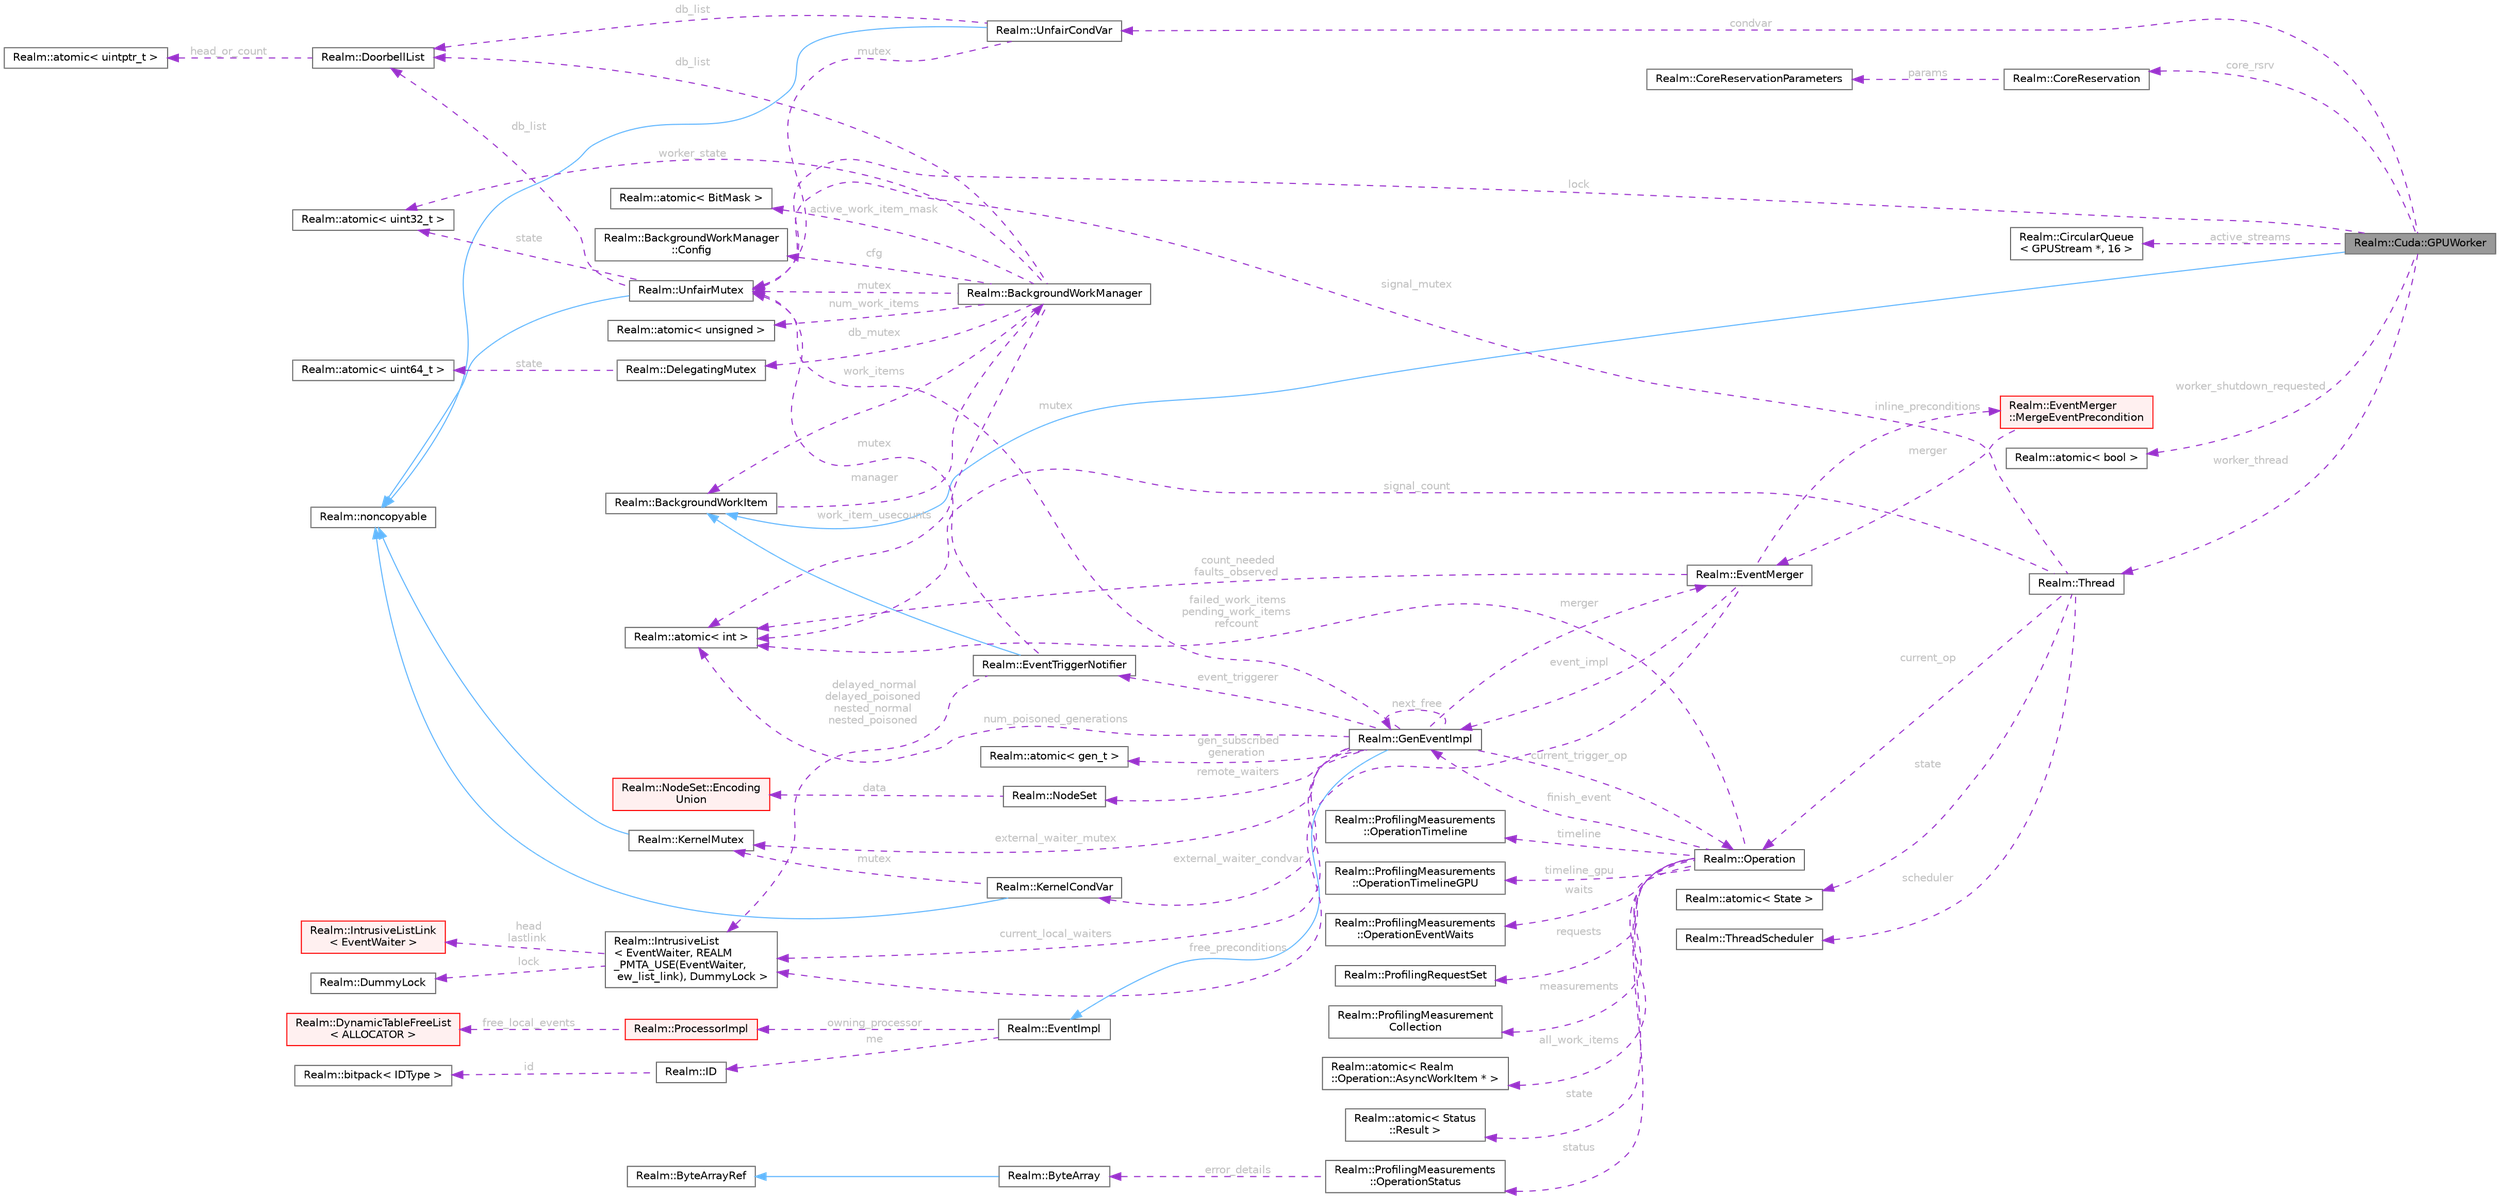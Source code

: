 digraph "Realm::Cuda::GPUWorker"
{
 // LATEX_PDF_SIZE
  bgcolor="transparent";
  edge [fontname=Helvetica,fontsize=10,labelfontname=Helvetica,labelfontsize=10];
  node [fontname=Helvetica,fontsize=10,shape=box,height=0.2,width=0.4];
  rankdir="LR";
  Node1 [id="Node000001",label="Realm::Cuda::GPUWorker",height=0.2,width=0.4,color="gray40", fillcolor="grey60", style="filled", fontcolor="black",tooltip=" "];
  Node2 -> Node1 [id="edge1_Node000001_Node000002",dir="back",color="steelblue1",style="solid",tooltip=" "];
  Node2 [id="Node000002",label="Realm::BackgroundWorkItem",height=0.2,width=0.4,color="gray40", fillcolor="white", style="filled",URL="$classRealm_1_1BackgroundWorkItem.html",tooltip=" "];
  Node3 -> Node2 [id="edge2_Node000002_Node000003",dir="back",color="darkorchid3",style="dashed",tooltip=" ",label=" manager",fontcolor="grey" ];
  Node3 [id="Node000003",label="Realm::BackgroundWorkManager",height=0.2,width=0.4,color="gray40", fillcolor="white", style="filled",URL="$classRealm_1_1BackgroundWorkManager.html",tooltip=" "];
  Node4 -> Node3 [id="edge3_Node000003_Node000004",dir="back",color="darkorchid3",style="dashed",tooltip=" ",label=" cfg",fontcolor="grey" ];
  Node4 [id="Node000004",label="Realm::BackgroundWorkManager\l::Config",height=0.2,width=0.4,color="gray40", fillcolor="white", style="filled",URL="$structRealm_1_1BackgroundWorkManager_1_1Config.html",tooltip=" "];
  Node5 -> Node3 [id="edge4_Node000003_Node000005",dir="back",color="darkorchid3",style="dashed",tooltip=" ",label=" mutex",fontcolor="grey" ];
  Node5 [id="Node000005",label="Realm::UnfairMutex",height=0.2,width=0.4,color="gray40", fillcolor="white", style="filled",URL="$classRealm_1_1UnfairMutex.html",tooltip=" "];
  Node6 -> Node5 [id="edge5_Node000005_Node000006",dir="back",color="steelblue1",style="solid",tooltip=" "];
  Node6 [id="Node000006",label="Realm::noncopyable",height=0.2,width=0.4,color="gray40", fillcolor="white", style="filled",URL="$classRealm_1_1noncopyable.html",tooltip=" "];
  Node7 -> Node5 [id="edge6_Node000005_Node000007",dir="back",color="darkorchid3",style="dashed",tooltip=" ",label=" state",fontcolor="grey" ];
  Node7 [id="Node000007",label="Realm::atomic\< uint32_t \>",height=0.2,width=0.4,color="gray40", fillcolor="white", style="filled",URL="$classRealm_1_1atomic.html",tooltip=" "];
  Node8 -> Node5 [id="edge7_Node000005_Node000008",dir="back",color="darkorchid3",style="dashed",tooltip=" ",label=" db_list",fontcolor="grey" ];
  Node8 [id="Node000008",label="Realm::DoorbellList",height=0.2,width=0.4,color="gray40", fillcolor="white", style="filled",URL="$classRealm_1_1DoorbellList.html",tooltip=" "];
  Node9 -> Node8 [id="edge8_Node000008_Node000009",dir="back",color="darkorchid3",style="dashed",tooltip=" ",label=" head_or_count",fontcolor="grey" ];
  Node9 [id="Node000009",label="Realm::atomic\< uintptr_t \>",height=0.2,width=0.4,color="gray40", fillcolor="white", style="filled",URL="$classRealm_1_1atomic.html",tooltip=" "];
  Node10 -> Node3 [id="edge9_Node000003_Node000010",dir="back",color="darkorchid3",style="dashed",tooltip=" ",label=" num_work_items",fontcolor="grey" ];
  Node10 [id="Node000010",label="Realm::atomic\< unsigned \>",height=0.2,width=0.4,color="gray40", fillcolor="white", style="filled",URL="$classRealm_1_1atomic.html",tooltip=" "];
  Node11 -> Node3 [id="edge10_Node000003_Node000011",dir="back",color="darkorchid3",style="dashed",tooltip=" ",label=" active_work_item_mask",fontcolor="grey" ];
  Node11 [id="Node000011",label="Realm::atomic\< BitMask \>",height=0.2,width=0.4,color="gray40", fillcolor="white", style="filled",URL="$classRealm_1_1atomic.html",tooltip=" "];
  Node12 -> Node3 [id="edge11_Node000003_Node000012",dir="back",color="darkorchid3",style="dashed",tooltip=" ",label=" work_item_usecounts",fontcolor="grey" ];
  Node12 [id="Node000012",label="Realm::atomic\< int \>",height=0.2,width=0.4,color="gray40", fillcolor="white", style="filled",URL="$classRealm_1_1atomic.html",tooltip=" "];
  Node2 -> Node3 [id="edge12_Node000003_Node000002",dir="back",color="darkorchid3",style="dashed",tooltip=" ",label=" work_items",fontcolor="grey" ];
  Node7 -> Node3 [id="edge13_Node000003_Node000007",dir="back",color="darkorchid3",style="dashed",tooltip=" ",label=" worker_state",fontcolor="grey" ];
  Node13 -> Node3 [id="edge14_Node000003_Node000013",dir="back",color="darkorchid3",style="dashed",tooltip=" ",label=" db_mutex",fontcolor="grey" ];
  Node13 [id="Node000013",label="Realm::DelegatingMutex",height=0.2,width=0.4,color="gray40", fillcolor="white", style="filled",URL="$classRealm_1_1DelegatingMutex.html",tooltip=" "];
  Node14 -> Node13 [id="edge15_Node000013_Node000014",dir="back",color="darkorchid3",style="dashed",tooltip=" ",label=" state",fontcolor="grey" ];
  Node14 [id="Node000014",label="Realm::atomic\< uint64_t \>",height=0.2,width=0.4,color="gray40", fillcolor="white", style="filled",URL="$classRealm_1_1atomic.html",tooltip=" "];
  Node8 -> Node3 [id="edge16_Node000003_Node000008",dir="back",color="darkorchid3",style="dashed",tooltip=" ",label=" db_list",fontcolor="grey" ];
  Node5 -> Node1 [id="edge17_Node000001_Node000005",dir="back",color="darkorchid3",style="dashed",tooltip=" ",label=" lock",fontcolor="grey" ];
  Node15 -> Node1 [id="edge18_Node000001_Node000015",dir="back",color="darkorchid3",style="dashed",tooltip=" ",label=" condvar",fontcolor="grey" ];
  Node15 [id="Node000015",label="Realm::UnfairCondVar",height=0.2,width=0.4,color="gray40", fillcolor="white", style="filled",URL="$classRealm_1_1UnfairCondVar.html",tooltip=" "];
  Node6 -> Node15 [id="edge19_Node000015_Node000006",dir="back",color="steelblue1",style="solid",tooltip=" "];
  Node5 -> Node15 [id="edge20_Node000015_Node000005",dir="back",color="darkorchid3",style="dashed",tooltip=" ",label=" mutex",fontcolor="grey" ];
  Node8 -> Node15 [id="edge21_Node000015_Node000008",dir="back",color="darkorchid3",style="dashed",tooltip=" ",label=" db_list",fontcolor="grey" ];
  Node16 -> Node1 [id="edge22_Node000001_Node000016",dir="back",color="darkorchid3",style="dashed",tooltip=" ",label=" active_streams",fontcolor="grey" ];
  Node16 [id="Node000016",label="Realm::CircularQueue\l\< GPUStream *, 16 \>",height=0.2,width=0.4,color="gray40", fillcolor="white", style="filled",URL="$classRealm_1_1CircularQueue.html",tooltip=" "];
  Node17 -> Node1 [id="edge23_Node000001_Node000017",dir="back",color="darkorchid3",style="dashed",tooltip=" ",label=" core_rsrv",fontcolor="grey" ];
  Node17 [id="Node000017",label="Realm::CoreReservation",height=0.2,width=0.4,color="gray40", fillcolor="white", style="filled",URL="$classRealm_1_1CoreReservation.html",tooltip=" "];
  Node18 -> Node17 [id="edge24_Node000017_Node000018",dir="back",color="darkorchid3",style="dashed",tooltip=" ",label=" params",fontcolor="grey" ];
  Node18 [id="Node000018",label="Realm::CoreReservationParameters",height=0.2,width=0.4,color="gray40", fillcolor="white", style="filled",URL="$classRealm_1_1CoreReservationParameters.html",tooltip=" "];
  Node19 -> Node1 [id="edge25_Node000001_Node000019",dir="back",color="darkorchid3",style="dashed",tooltip=" ",label=" worker_thread",fontcolor="grey" ];
  Node19 [id="Node000019",label="Realm::Thread",height=0.2,width=0.4,color="gray40", fillcolor="white", style="filled",URL="$classRealm_1_1Thread.html",tooltip=" "];
  Node20 -> Node19 [id="edge26_Node000019_Node000020",dir="back",color="darkorchid3",style="dashed",tooltip=" ",label=" state",fontcolor="grey" ];
  Node20 [id="Node000020",label="Realm::atomic\< State \>",height=0.2,width=0.4,color="gray40", fillcolor="white", style="filled",URL="$classRealm_1_1atomic.html",tooltip=" "];
  Node21 -> Node19 [id="edge27_Node000019_Node000021",dir="back",color="darkorchid3",style="dashed",tooltip=" ",label=" scheduler",fontcolor="grey" ];
  Node21 [id="Node000021",label="Realm::ThreadScheduler",height=0.2,width=0.4,color="gray40", fillcolor="white", style="filled",URL="$classRealm_1_1ThreadScheduler.html",tooltip=" "];
  Node22 -> Node19 [id="edge28_Node000019_Node000022",dir="back",color="darkorchid3",style="dashed",tooltip=" ",label=" current_op",fontcolor="grey" ];
  Node22 [id="Node000022",label="Realm::Operation",height=0.2,width=0.4,color="gray40", fillcolor="white", style="filled",URL="$classRealm_1_1Operation.html",tooltip=" "];
  Node23 -> Node22 [id="edge29_Node000022_Node000023",dir="back",color="darkorchid3",style="dashed",tooltip=" ",label=" finish_event",fontcolor="grey" ];
  Node23 [id="Node000023",label="Realm::GenEventImpl",height=0.2,width=0.4,color="gray40", fillcolor="white", style="filled",URL="$classRealm_1_1GenEventImpl.html",tooltip=" "];
  Node24 -> Node23 [id="edge30_Node000023_Node000024",dir="back",color="steelblue1",style="solid",tooltip=" "];
  Node24 [id="Node000024",label="Realm::EventImpl",height=0.2,width=0.4,color="gray40", fillcolor="white", style="filled",URL="$classRealm_1_1EventImpl.html",tooltip=" "];
  Node25 -> Node24 [id="edge31_Node000024_Node000025",dir="back",color="darkorchid3",style="dashed",tooltip=" ",label=" me",fontcolor="grey" ];
  Node25 [id="Node000025",label="Realm::ID",height=0.2,width=0.4,color="gray40", fillcolor="white", style="filled",URL="$classRealm_1_1ID.html",tooltip=" "];
  Node26 -> Node25 [id="edge32_Node000025_Node000026",dir="back",color="darkorchid3",style="dashed",tooltip=" ",label=" id",fontcolor="grey" ];
  Node26 [id="Node000026",label="Realm::bitpack\< IDType \>",height=0.2,width=0.4,color="gray40", fillcolor="white", style="filled",URL="$classRealm_1_1bitpack.html",tooltip=" "];
  Node27 -> Node24 [id="edge33_Node000024_Node000027",dir="back",color="darkorchid3",style="dashed",tooltip=" ",label=" owning_processor",fontcolor="grey" ];
  Node27 [id="Node000027",label="Realm::ProcessorImpl",height=0.2,width=0.4,color="red", fillcolor="#FFF0F0", style="filled",URL="$classRealm_1_1ProcessorImpl.html",tooltip=" "];
  Node28 -> Node27 [id="edge34_Node000027_Node000028",dir="back",color="darkorchid3",style="dashed",tooltip=" ",label=" free_local_events",fontcolor="grey" ];
  Node28 [id="Node000028",label="Realm::DynamicTableFreeList\l\< ALLOCATOR \>",height=0.2,width=0.4,color="red", fillcolor="#FFF0F0", style="filled",URL="$classRealm_1_1DynamicTableFreeList.html",tooltip=" "];
  Node31 -> Node23 [id="edge35_Node000023_Node000031",dir="back",color="darkorchid3",style="dashed",tooltip=" ",label=" gen_subscribed\ngeneration",fontcolor="grey" ];
  Node31 [id="Node000031",label="Realm::atomic\< gen_t \>",height=0.2,width=0.4,color="gray40", fillcolor="white", style="filled",URL="$classRealm_1_1atomic.html",tooltip=" "];
  Node12 -> Node23 [id="edge36_Node000023_Node000012",dir="back",color="darkorchid3",style="dashed",tooltip=" ",label=" num_poisoned_generations",fontcolor="grey" ];
  Node23 -> Node23 [id="edge37_Node000023_Node000023",dir="back",color="darkorchid3",style="dashed",tooltip=" ",label=" next_free",fontcolor="grey" ];
  Node32 -> Node23 [id="edge38_Node000023_Node000032",dir="back",color="darkorchid3",style="dashed",tooltip=" ",label=" merger",fontcolor="grey" ];
  Node32 [id="Node000032",label="Realm::EventMerger",height=0.2,width=0.4,color="gray40", fillcolor="white", style="filled",URL="$classRealm_1_1EventMerger.html",tooltip=" "];
  Node23 -> Node32 [id="edge39_Node000032_Node000023",dir="back",color="darkorchid3",style="dashed",tooltip=" ",label=" event_impl",fontcolor="grey" ];
  Node12 -> Node32 [id="edge40_Node000032_Node000012",dir="back",color="darkorchid3",style="dashed",tooltip=" ",label=" count_needed\nfaults_observed",fontcolor="grey" ];
  Node33 -> Node32 [id="edge41_Node000032_Node000033",dir="back",color="darkorchid3",style="dashed",tooltip=" ",label=" inline_preconditions",fontcolor="grey" ];
  Node33 [id="Node000033",label="Realm::EventMerger\l::MergeEventPrecondition",height=0.2,width=0.4,color="red", fillcolor="#FFF0F0", style="filled",URL="$classRealm_1_1EventMerger_1_1MergeEventPrecondition.html",tooltip=" "];
  Node32 -> Node33 [id="edge42_Node000033_Node000032",dir="back",color="darkorchid3",style="dashed",tooltip=" ",label=" merger",fontcolor="grey" ];
  Node36 -> Node32 [id="edge43_Node000032_Node000036",dir="back",color="darkorchid3",style="dashed",tooltip=" ",label=" free_preconditions",fontcolor="grey" ];
  Node36 [id="Node000036",label="Realm::IntrusiveList\l\< EventWaiter, REALM\l_PMTA_USE(EventWaiter,\l ew_list_link), DummyLock \>",height=0.2,width=0.4,color="gray40", fillcolor="white", style="filled",URL="$classRealm_1_1IntrusiveList.html",tooltip=" "];
  Node37 -> Node36 [id="edge44_Node000036_Node000037",dir="back",color="darkorchid3",style="dashed",tooltip=" ",label=" lock",fontcolor="grey" ];
  Node37 [id="Node000037",label="Realm::DummyLock",height=0.2,width=0.4,color="gray40", fillcolor="white", style="filled",URL="$classRealm_1_1DummyLock.html",tooltip=" "];
  Node38 -> Node36 [id="edge45_Node000036_Node000038",dir="back",color="darkorchid3",style="dashed",tooltip=" ",label=" head\nlastlink",fontcolor="grey" ];
  Node38 [id="Node000038",label="Realm::IntrusiveListLink\l\< EventWaiter \>",height=0.2,width=0.4,color="red", fillcolor="#FFF0F0", style="filled",URL="$structRealm_1_1IntrusiveListLink.html",tooltip=" "];
  Node39 -> Node23 [id="edge46_Node000023_Node000039",dir="back",color="darkorchid3",style="dashed",tooltip=" ",label=" event_triggerer",fontcolor="grey" ];
  Node39 [id="Node000039",label="Realm::EventTriggerNotifier",height=0.2,width=0.4,color="gray40", fillcolor="white", style="filled",URL="$classRealm_1_1EventTriggerNotifier.html",tooltip=" "];
  Node2 -> Node39 [id="edge47_Node000039_Node000002",dir="back",color="steelblue1",style="solid",tooltip=" "];
  Node5 -> Node39 [id="edge48_Node000039_Node000005",dir="back",color="darkorchid3",style="dashed",tooltip=" ",label=" mutex",fontcolor="grey" ];
  Node36 -> Node39 [id="edge49_Node000039_Node000036",dir="back",color="darkorchid3",style="dashed",tooltip=" ",label=" delayed_normal\ndelayed_poisoned\nnested_normal\nnested_poisoned",fontcolor="grey" ];
  Node5 -> Node23 [id="edge50_Node000023_Node000005",dir="back",color="darkorchid3",style="dashed",tooltip=" ",label=" mutex",fontcolor="grey" ];
  Node22 -> Node23 [id="edge51_Node000023_Node000022",dir="back",color="darkorchid3",style="dashed",tooltip=" ",label=" current_trigger_op",fontcolor="grey" ];
  Node36 -> Node23 [id="edge52_Node000023_Node000036",dir="back",color="darkorchid3",style="dashed",tooltip=" ",label=" current_local_waiters",fontcolor="grey" ];
  Node40 -> Node23 [id="edge53_Node000023_Node000040",dir="back",color="darkorchid3",style="dashed",tooltip=" ",label=" external_waiter_mutex",fontcolor="grey" ];
  Node40 [id="Node000040",label="Realm::KernelMutex",height=0.2,width=0.4,color="gray40", fillcolor="white", style="filled",URL="$classRealm_1_1KernelMutex.html",tooltip=" "];
  Node6 -> Node40 [id="edge54_Node000040_Node000006",dir="back",color="steelblue1",style="solid",tooltip=" "];
  Node41 -> Node23 [id="edge55_Node000023_Node000041",dir="back",color="darkorchid3",style="dashed",tooltip=" ",label=" external_waiter_condvar",fontcolor="grey" ];
  Node41 [id="Node000041",label="Realm::KernelCondVar",height=0.2,width=0.4,color="gray40", fillcolor="white", style="filled",URL="$classRealm_1_1KernelCondVar.html",tooltip=" "];
  Node6 -> Node41 [id="edge56_Node000041_Node000006",dir="back",color="steelblue1",style="solid",tooltip=" "];
  Node40 -> Node41 [id="edge57_Node000041_Node000040",dir="back",color="darkorchid3",style="dashed",tooltip=" ",label=" mutex",fontcolor="grey" ];
  Node42 -> Node23 [id="edge58_Node000023_Node000042",dir="back",color="darkorchid3",style="dashed",tooltip=" ",label=" remote_waiters",fontcolor="grey" ];
  Node42 [id="Node000042",label="Realm::NodeSet",height=0.2,width=0.4,color="gray40", fillcolor="white", style="filled",URL="$classRealm_1_1NodeSet.html",tooltip=" "];
  Node43 -> Node42 [id="edge59_Node000042_Node000043",dir="back",color="darkorchid3",style="dashed",tooltip=" ",label=" data",fontcolor="grey" ];
  Node43 [id="Node000043",label="Realm::NodeSet::Encoding\lUnion",height=0.2,width=0.4,color="red", fillcolor="#FFF0F0", style="filled",URL="$unionRealm_1_1NodeSet_1_1EncodingUnion.html",tooltip=" "];
  Node12 -> Node22 [id="edge60_Node000022_Node000012",dir="back",color="darkorchid3",style="dashed",tooltip=" ",label=" failed_work_items\npending_work_items\nrefcount",fontcolor="grey" ];
  Node45 -> Node22 [id="edge61_Node000022_Node000045",dir="back",color="darkorchid3",style="dashed",tooltip=" ",label=" state",fontcolor="grey" ];
  Node45 [id="Node000045",label="Realm::atomic\< Status\l::Result \>",height=0.2,width=0.4,color="gray40", fillcolor="white", style="filled",URL="$classRealm_1_1atomic.html",tooltip=" "];
  Node46 -> Node22 [id="edge62_Node000022_Node000046",dir="back",color="darkorchid3",style="dashed",tooltip=" ",label=" status",fontcolor="grey" ];
  Node46 [id="Node000046",label="Realm::ProfilingMeasurements\l::OperationStatus",height=0.2,width=0.4,color="gray40", fillcolor="white", style="filled",URL="$structRealm_1_1ProfilingMeasurements_1_1OperationStatus.html",tooltip=" "];
  Node47 -> Node46 [id="edge63_Node000046_Node000047",dir="back",color="darkorchid3",style="dashed",tooltip=" ",label=" error_details",fontcolor="grey" ];
  Node47 [id="Node000047",label="Realm::ByteArray",height=0.2,width=0.4,color="gray40", fillcolor="white", style="filled",URL="$classRealm_1_1ByteArray.html",tooltip=" "];
  Node48 -> Node47 [id="edge64_Node000047_Node000048",dir="back",color="steelblue1",style="solid",tooltip=" "];
  Node48 [id="Node000048",label="Realm::ByteArrayRef",height=0.2,width=0.4,color="gray40", fillcolor="white", style="filled",URL="$classRealm_1_1ByteArrayRef.html",tooltip=" "];
  Node49 -> Node22 [id="edge65_Node000022_Node000049",dir="back",color="darkorchid3",style="dashed",tooltip=" ",label=" timeline",fontcolor="grey" ];
  Node49 [id="Node000049",label="Realm::ProfilingMeasurements\l::OperationTimeline",height=0.2,width=0.4,color="gray40", fillcolor="white", style="filled",URL="$structRealm_1_1ProfilingMeasurements_1_1OperationTimeline.html",tooltip=" "];
  Node50 -> Node22 [id="edge66_Node000022_Node000050",dir="back",color="darkorchid3",style="dashed",tooltip=" ",label=" timeline_gpu",fontcolor="grey" ];
  Node50 [id="Node000050",label="Realm::ProfilingMeasurements\l::OperationTimelineGPU",height=0.2,width=0.4,color="gray40", fillcolor="white", style="filled",URL="$structRealm_1_1ProfilingMeasurements_1_1OperationTimelineGPU.html",tooltip=" "];
  Node51 -> Node22 [id="edge67_Node000022_Node000051",dir="back",color="darkorchid3",style="dashed",tooltip=" ",label=" waits",fontcolor="grey" ];
  Node51 [id="Node000051",label="Realm::ProfilingMeasurements\l::OperationEventWaits",height=0.2,width=0.4,color="gray40", fillcolor="white", style="filled",URL="$structRealm_1_1ProfilingMeasurements_1_1OperationEventWaits.html",tooltip=" "];
  Node52 -> Node22 [id="edge68_Node000022_Node000052",dir="back",color="darkorchid3",style="dashed",tooltip=" ",label=" requests",fontcolor="grey" ];
  Node52 [id="Node000052",label="Realm::ProfilingRequestSet",height=0.2,width=0.4,color="gray40", fillcolor="white", style="filled",URL="$classRealm_1_1ProfilingRequestSet.html",tooltip=" "];
  Node53 -> Node22 [id="edge69_Node000022_Node000053",dir="back",color="darkorchid3",style="dashed",tooltip=" ",label=" measurements",fontcolor="grey" ];
  Node53 [id="Node000053",label="Realm::ProfilingMeasurement\lCollection",height=0.2,width=0.4,color="gray40", fillcolor="white", style="filled",URL="$classRealm_1_1ProfilingMeasurementCollection.html",tooltip=" "];
  Node54 -> Node22 [id="edge70_Node000022_Node000054",dir="back",color="darkorchid3",style="dashed",tooltip=" ",label=" all_work_items",fontcolor="grey" ];
  Node54 [id="Node000054",label="Realm::atomic\< Realm\l::Operation::AsyncWorkItem * \>",height=0.2,width=0.4,color="gray40", fillcolor="white", style="filled",URL="$classRealm_1_1atomic.html",tooltip=" "];
  Node12 -> Node19 [id="edge71_Node000019_Node000012",dir="back",color="darkorchid3",style="dashed",tooltip=" ",label=" signal_count",fontcolor="grey" ];
  Node5 -> Node19 [id="edge72_Node000019_Node000005",dir="back",color="darkorchid3",style="dashed",tooltip=" ",label=" signal_mutex",fontcolor="grey" ];
  Node55 -> Node1 [id="edge73_Node000001_Node000055",dir="back",color="darkorchid3",style="dashed",tooltip=" ",label=" worker_shutdown_requested",fontcolor="grey" ];
  Node55 [id="Node000055",label="Realm::atomic\< bool \>",height=0.2,width=0.4,color="gray40", fillcolor="white", style="filled",URL="$classRealm_1_1atomic.html",tooltip=" "];
}
